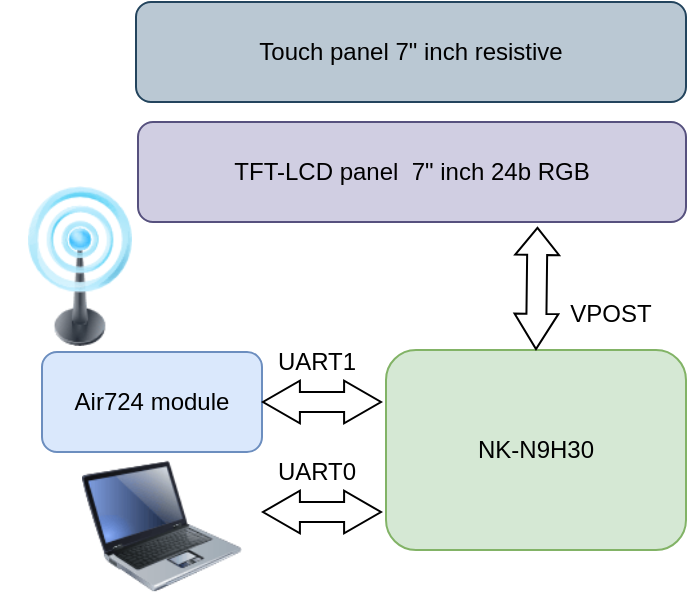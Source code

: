 <mxfile version="18.0.6" type="device" pages="2"><diagram id="prtHgNgQTEPvFCAcTncT" name="hardware"><mxGraphModel dx="576" dy="424" grid="0" gridSize="10" guides="1" tooltips="1" connect="1" arrows="1" fold="1" page="1" pageScale="1" pageWidth="827" pageHeight="1169" math="0" shadow="0"><root><mxCell id="0"/><mxCell id="1" parent="0"/><mxCell id="FlJY0scXTsKOmDUnssfD-1" value="" style="image;html=1;image=img/lib/clip_art/telecommunication/Signal_tower_on_128x128.png" vertex="1" parent="1"><mxGeometry x="308" y="142" width="80" height="80" as="geometry"/></mxCell><mxCell id="FlJY0scXTsKOmDUnssfD-2" value="Air724 module" style="rounded=1;whiteSpace=wrap;html=1;fillColor=#dae8fc;strokeColor=#6c8ebf;" vertex="1" parent="1"><mxGeometry x="329" y="225" width="110" height="50" as="geometry"/></mxCell><mxCell id="FlJY0scXTsKOmDUnssfD-3" value="NK-N9H30" style="rounded=1;whiteSpace=wrap;html=1;fillColor=#d5e8d4;strokeColor=#82b366;" vertex="1" parent="1"><mxGeometry x="501" y="224" width="150" height="100" as="geometry"/></mxCell><mxCell id="FlJY0scXTsKOmDUnssfD-4" value="TFT-LCD panel&amp;nbsp; 7&quot; inch 24b RGB" style="rounded=1;whiteSpace=wrap;html=1;fillColor=#d0cee2;strokeColor=#56517e;" vertex="1" parent="1"><mxGeometry x="377" y="110" width="274" height="50" as="geometry"/></mxCell><mxCell id="FlJY0scXTsKOmDUnssfD-5" value="Touch panel 7&quot; inch resistive" style="rounded=1;whiteSpace=wrap;html=1;fillColor=#bac8d3;strokeColor=#23445d;" vertex="1" parent="1"><mxGeometry x="376" y="50" width="275" height="50" as="geometry"/></mxCell><mxCell id="FlJY0scXTsKOmDUnssfD-6" value="" style="shape=flexArrow;endArrow=classic;startArrow=classic;html=1;rounded=0;entryX=1;entryY=0.5;entryDx=0;entryDy=0;exitX=0;exitY=0.5;exitDx=0;exitDy=0;endWidth=10.303;endSize=5.818;startWidth=10.303;startSize=5.818;" edge="1" parent="1" target="FlJY0scXTsKOmDUnssfD-2"><mxGeometry width="100" height="100" relative="1" as="geometry"><mxPoint x="499" y="250" as="sourcePoint"/><mxPoint x="579" y="190" as="targetPoint"/></mxGeometry></mxCell><mxCell id="FlJY0scXTsKOmDUnssfD-7" value="UART1" style="rounded=0;whiteSpace=wrap;html=1;fillColor=none;strokeColor=none;" vertex="1" parent="1"><mxGeometry x="434" y="222" width="65" height="15" as="geometry"/></mxCell><mxCell id="KwW4Y8wcTb78YBXMCjrG-5" value="" style="shape=flexArrow;endArrow=classic;startArrow=classic;html=1;rounded=0;entryX=0.729;entryY=1.049;entryDx=0;entryDy=0;exitX=0.5;exitY=0;exitDx=0;exitDy=0;endWidth=10.909;endSize=4.17;startWidth=10.909;startSize=5.527;entryPerimeter=0;" edge="1" parent="1" source="FlJY0scXTsKOmDUnssfD-3" target="FlJY0scXTsKOmDUnssfD-4"><mxGeometry width="100" height="100" relative="1" as="geometry"><mxPoint x="491" y="264" as="sourcePoint"/><mxPoint x="575" y="184" as="targetPoint"/></mxGeometry></mxCell><mxCell id="KwW4Y8wcTb78YBXMCjrG-6" value="VPOST" style="rounded=0;whiteSpace=wrap;html=1;fillColor=none;strokeColor=none;" vertex="1" parent="1"><mxGeometry x="581" y="198.5" width="65" height="15" as="geometry"/></mxCell><mxCell id="KwW4Y8wcTb78YBXMCjrG-8" value="" style="shape=flexArrow;endArrow=classic;startArrow=classic;html=1;rounded=0;entryX=1;entryY=0.5;entryDx=0;entryDy=0;exitX=0;exitY=0.5;exitDx=0;exitDy=0;endWidth=10.303;endSize=5.818;startWidth=10.303;startSize=5.818;" edge="1" parent="1"><mxGeometry width="100" height="100" relative="1" as="geometry"><mxPoint x="499" y="305" as="sourcePoint"/><mxPoint x="439.0" y="305" as="targetPoint"/></mxGeometry></mxCell><mxCell id="KwW4Y8wcTb78YBXMCjrG-9" value="UART0" style="rounded=0;whiteSpace=wrap;html=1;fillColor=none;strokeColor=none;" vertex="1" parent="1"><mxGeometry x="434" y="277" width="65" height="15" as="geometry"/></mxCell><mxCell id="KwW4Y8wcTb78YBXMCjrG-10" value="" style="image;html=1;image=img/lib/clip_art/computers/Laptop_128x128.png;fillColor=none;" vertex="1" parent="1"><mxGeometry x="349" y="272" width="80" height="80" as="geometry"/></mxCell></root></mxGraphModel></diagram><diagram id="m4-y5ud7zCwUWYGarCiB" name="software"><mxGraphModel dx="806" dy="593" grid="0" gridSize="10" guides="1" tooltips="1" connect="1" arrows="1" fold="1" page="1" pageScale="1" pageWidth="827" pageHeight="1169" math="0" shadow="0"><root><mxCell id="0"/><mxCell id="1" parent="0"/><mxCell id="LrSRoK10evlB66evA5qk-1" value="" style="rounded=1;whiteSpace=wrap;html=1;fillColor=#eeeeee;arcSize=3;strokeColor=#36393d;" vertex="1" parent="1"><mxGeometry x="180" y="120" width="470" height="370" as="geometry"/></mxCell><mxCell id="LrSRoK10evlB66evA5qk-2" value="RT-Thread core" style="rounded=1;whiteSpace=wrap;html=1;fillColor=#cdeb8b;strokeColor=#36393d;" vertex="1" parent="1"><mxGeometry x="189" y="350" width="290" height="50" as="geometry"/></mxCell><mxCell id="LrSRoK10evlB66evA5qk-3" value="lib" style="rounded=1;whiteSpace=wrap;html=1;fillColor=#cdeb8b;strokeColor=#36393d;" vertex="1" parent="1"><mxGeometry x="500" y="350" width="139" height="50" as="geometry"/></mxCell><mxCell id="LrSRoK10evlB66evA5qk-4" value="uart driver" style="rounded=1;whiteSpace=wrap;html=1;fillColor=#cce5ff;strokeColor=#36393d;" vertex="1" parent="1"><mxGeometry x="189" y="420" width="131" height="50" as="geometry"/></mxCell><mxCell id="LrSRoK10evlB66evA5qk-5" value="AT Device" style="rounded=1;whiteSpace=wrap;html=1;fillColor=#cdeb8b;strokeColor=#36393d;" vertex="1" parent="1"><mxGeometry x="189" y="280" width="171" height="50" as="geometry"/></mxCell><mxCell id="LrSRoK10evlB66evA5qk-6" value="LVGL" style="rounded=1;whiteSpace=wrap;html=1;fillColor=#cdeb8b;strokeColor=#36393d;" vertex="1" parent="1"><mxGeometry x="379" y="280" width="260" height="50" as="geometry"/></mxCell><mxCell id="LrSRoK10evlB66evA5qk-7" value="lcd driver" style="rounded=1;whiteSpace=wrap;html=1;fillColor=#cce5ff;strokeColor=#36393d;" vertex="1" parent="1"><mxGeometry x="340" y="420" width="140" height="50" as="geometry"/></mxCell><mxCell id="LrSRoK10evlB66evA5qk-8" value="xxxdriver" style="rounded=1;whiteSpace=wrap;html=1;fillColor=#cce5ff;strokeColor=#36393d;" vertex="1" parent="1"><mxGeometry x="500" y="420" width="140" height="50" as="geometry"/></mxCell><mxCell id="LrSRoK10evlB66evA5qk-9" value="dial" style="rounded=1;whiteSpace=wrap;html=1;fillColor=#fff2cc;gradientColor=#ffd966;strokeColor=#d6b656;" vertex="1" parent="1"><mxGeometry x="189" y="210" width="141" height="50" as="geometry"/></mxCell><mxCell id="LrSRoK10evlB66evA5qk-10" value="msg" style="rounded=1;whiteSpace=wrap;html=1;fillColor=#fff2cc;gradientColor=#ffd966;strokeColor=#d6b656;" vertex="1" parent="1"><mxGeometry x="350" y="210" width="130" height="50" as="geometry"/></mxCell><mxCell id="LrSRoK10evlB66evA5qk-11" value="network" style="rounded=1;whiteSpace=wrap;html=1;fillColor=#fff2cc;gradientColor=#ffd966;strokeColor=#d6b656;" vertex="1" parent="1"><mxGeometry x="500" y="210" width="139" height="50" as="geometry"/></mxCell><mxCell id="LrSRoK10evlB66evA5qk-12" value="demo" style="rounded=1;whiteSpace=wrap;html=1;fillColor=#ffcd28;strokeColor=#d79b00;gradientColor=#ffa500;" vertex="1" parent="1"><mxGeometry x="189" y="140" width="451" height="50" as="geometry"/></mxCell></root></mxGraphModel></diagram></mxfile>